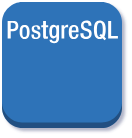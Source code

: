 <mxfile type="MultiCloud">
	<diagram id="diagram_1" name="AWS components">
		<mxGraphModel dx="1015" dy="661" grid="1" gridSize="10" guides="1" tooltips="1" connect="1" arrows="1" fold="1" page="1" pageScale="1" pageWidth="850" pageHeight="1100" math="0" shadow="1">
			<root>
				<mxCell id="0"/>
				<mxCell id="1" parent="0"/>
				<mxCell id="vertex:postgresql:postgresql" value="" style="outlineConnect=0;dashed=0;verticalLabelPosition=bottom;verticalAlign=top;align=left;html=1;shape=mxgraph.aws3.postgre_sql_instance;fillColor=#2E73B8;gradientColor=none;" parent="1" vertex="1">
					<mxGeometry width="60" height="63" as="geometry"/>
				</mxCell>
			</root>
		</mxGraphModel>
	</diagram>
</mxfile>